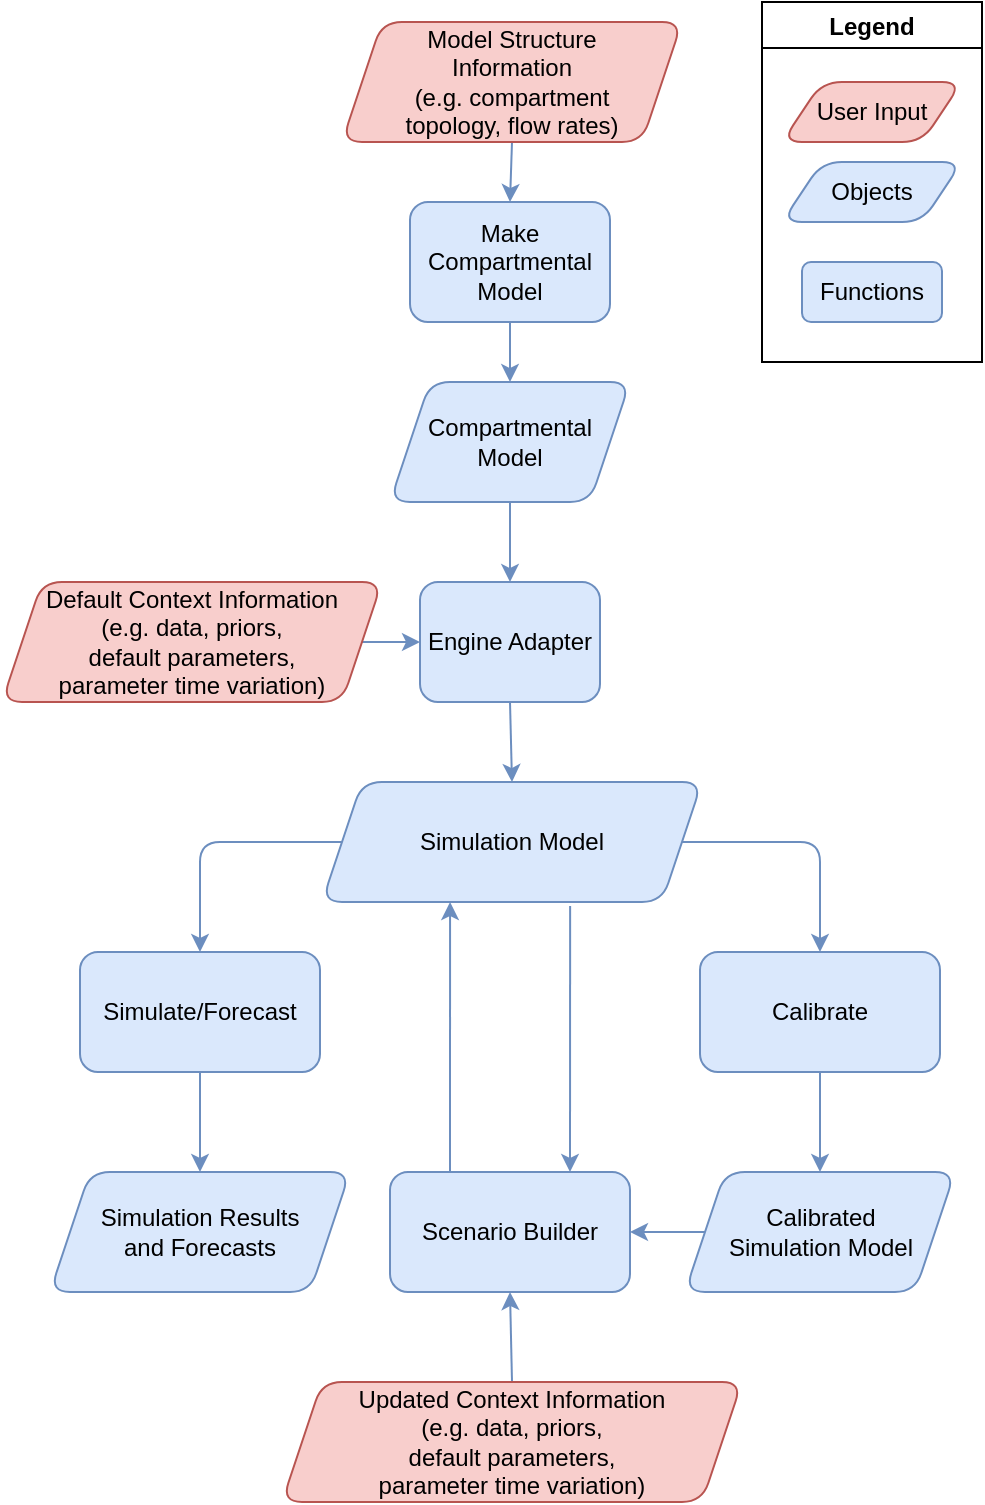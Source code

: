 <mxfile>
    <diagram id="GjGAC8V8NM8fIYpUD1ul" name="Page-1">
        <mxGraphModel dx="898" dy="-128" grid="1" gridSize="10" guides="1" tooltips="1" connect="1" arrows="1" fold="1" page="1" pageScale="1" pageWidth="500" pageHeight="780" math="0" shadow="0">
            <root>
                <mxCell id="0"/>
                <mxCell id="1" parent="0"/>
                <mxCell id="3" style="edgeStyle=none;jumpStyle=arc;jumpSize=22;html=1;exitX=0.5;exitY=1;exitDx=0;exitDy=0;entryX=0.5;entryY=0;entryDx=0;entryDy=0;fillColor=#dae8fc;strokeColor=#6c8ebf;" parent="1" source="4" target="8" edge="1">
                    <mxGeometry relative="1" as="geometry"/>
                </mxCell>
                <mxCell id="4" value="Make Compartmental Model" style="rounded=1;whiteSpace=wrap;html=1;fillColor=#dae8fc;strokeColor=#6c8ebf;" parent="1" vertex="1">
                    <mxGeometry x="204" y="890" width="100" height="60" as="geometry"/>
                </mxCell>
                <mxCell id="5" style="edgeStyle=none;jumpStyle=arc;jumpSize=22;html=1;exitX=0.5;exitY=1;exitDx=0;exitDy=0;entryX=0.5;entryY=0;entryDx=0;entryDy=0;fillColor=#dae8fc;strokeColor=#6c8ebf;" parent="1" source="6" target="4" edge="1">
                    <mxGeometry relative="1" as="geometry"/>
                </mxCell>
                <mxCell id="6" value="Model Structure&lt;br&gt;Information&lt;br&gt;(e.g. compartment&lt;br&gt;topology, flow rates)" style="shape=parallelogram;perimeter=parallelogramPerimeter;whiteSpace=wrap;html=1;fixedSize=1;fillColor=#f8cecc;strokeColor=#b85450;rounded=1;" parent="1" vertex="1">
                    <mxGeometry x="170" y="800" width="170" height="60" as="geometry"/>
                </mxCell>
                <mxCell id="28" style="edgeStyle=none;html=1;exitX=0.5;exitY=1;exitDx=0;exitDy=0;entryX=0.5;entryY=0;entryDx=0;entryDy=0;strokeColor=#6c8ebf;fillColor=#dae8fc;" edge="1" parent="1" source="8" target="10">
                    <mxGeometry relative="1" as="geometry"/>
                </mxCell>
                <mxCell id="8" value="Compartmental Model" style="shape=parallelogram;perimeter=parallelogramPerimeter;whiteSpace=wrap;html=1;fixedSize=1;fillColor=#dae8fc;strokeColor=#6c8ebf;rounded=1;" parent="1" vertex="1">
                    <mxGeometry x="194" y="980" width="120" height="60" as="geometry"/>
                </mxCell>
                <mxCell id="9" style="edgeStyle=none;jumpStyle=arc;jumpSize=22;html=1;exitX=0.5;exitY=1;exitDx=0;exitDy=0;entryX=0.5;entryY=0;entryDx=0;entryDy=0;fillColor=#dae8fc;strokeColor=#6c8ebf;" parent="1" source="10" target="13" edge="1">
                    <mxGeometry relative="1" as="geometry"/>
                </mxCell>
                <mxCell id="10" value="Engine Adapter" style="rounded=1;whiteSpace=wrap;html=1;fillColor=#dae8fc;strokeColor=#6c8ebf;" parent="1" vertex="1">
                    <mxGeometry x="209" y="1080" width="90" height="60" as="geometry"/>
                </mxCell>
                <mxCell id="11" style="edgeStyle=none;jumpStyle=arc;jumpSize=22;html=1;exitX=0;exitY=0.5;exitDx=0;exitDy=0;entryX=0.5;entryY=0;entryDx=0;entryDy=0;fillColor=#dae8fc;strokeColor=#6c8ebf;" parent="1" source="13" target="15" edge="1">
                    <mxGeometry relative="1" as="geometry">
                        <Array as="points">
                            <mxPoint x="99" y="1210"/>
                        </Array>
                    </mxGeometry>
                </mxCell>
                <mxCell id="12" style="edgeStyle=none;jumpStyle=arc;jumpSize=22;html=1;exitX=1;exitY=0.5;exitDx=0;exitDy=0;entryX=0.5;entryY=0;entryDx=0;entryDy=0;fillColor=#dae8fc;strokeColor=#6c8ebf;" parent="1" source="13" target="17" edge="1">
                    <mxGeometry relative="1" as="geometry">
                        <Array as="points">
                            <mxPoint x="409" y="1210"/>
                        </Array>
                    </mxGeometry>
                </mxCell>
                <mxCell id="36" style="edgeStyle=none;html=1;exitX=0.653;exitY=1.033;exitDx=0;exitDy=0;entryX=0.75;entryY=0;entryDx=0;entryDy=0;exitPerimeter=0;strokeColor=#6c8ebf;fillColor=#dae8fc;" edge="1" parent="1" source="13" target="22">
                    <mxGeometry relative="1" as="geometry"/>
                </mxCell>
                <mxCell id="13" value="Simulation Model" style="shape=parallelogram;perimeter=parallelogramPerimeter;whiteSpace=wrap;html=1;fixedSize=1;fillColor=#dae8fc;strokeColor=#6c8ebf;rounded=1;" parent="1" vertex="1">
                    <mxGeometry x="160" y="1180" width="190" height="60" as="geometry"/>
                </mxCell>
                <mxCell id="14" style="edgeStyle=none;jumpStyle=arc;jumpSize=22;html=1;exitX=0.5;exitY=1;exitDx=0;exitDy=0;entryX=0.5;entryY=0;entryDx=0;entryDy=0;fillColor=#dae8fc;strokeColor=#6c8ebf;" parent="1" source="15" target="20" edge="1">
                    <mxGeometry relative="1" as="geometry">
                        <mxPoint x="119" y="1360" as="targetPoint"/>
                    </mxGeometry>
                </mxCell>
                <mxCell id="15" value="Simulate/Forecast" style="rounded=1;whiteSpace=wrap;html=1;fillColor=#dae8fc;strokeColor=#6c8ebf;" parent="1" vertex="1">
                    <mxGeometry x="39" y="1265" width="120" height="60" as="geometry"/>
                </mxCell>
                <mxCell id="16" style="edgeStyle=none;jumpStyle=arc;jumpSize=22;html=1;exitX=0.5;exitY=1;exitDx=0;exitDy=0;entryX=0.5;entryY=0;entryDx=0;entryDy=0;fillColor=#dae8fc;strokeColor=#6c8ebf;" parent="1" source="17" target="19" edge="1">
                    <mxGeometry relative="1" as="geometry">
                        <mxPoint x="459" y="1340" as="targetPoint"/>
                    </mxGeometry>
                </mxCell>
                <mxCell id="17" value="Calibrate" style="rounded=1;whiteSpace=wrap;html=1;fillColor=#dae8fc;strokeColor=#6c8ebf;" parent="1" vertex="1">
                    <mxGeometry x="349" y="1265" width="120" height="60" as="geometry"/>
                </mxCell>
                <mxCell id="18" style="edgeStyle=none;jumpStyle=arc;jumpSize=22;html=1;exitX=0;exitY=0.5;exitDx=0;exitDy=0;entryX=1;entryY=0.5;entryDx=0;entryDy=0;fillColor=#dae8fc;strokeColor=#6c8ebf;" parent="1" source="19" target="22" edge="1">
                    <mxGeometry relative="1" as="geometry"/>
                </mxCell>
                <mxCell id="19" value="Calibrated&lt;br&gt;Simulation Model" style="shape=parallelogram;perimeter=parallelogramPerimeter;whiteSpace=wrap;html=1;fixedSize=1;fillColor=#dae8fc;strokeColor=#6c8ebf;rounded=1;" parent="1" vertex="1">
                    <mxGeometry x="341.5" y="1375" width="135" height="60" as="geometry"/>
                </mxCell>
                <mxCell id="20" value="Simulation Results &lt;br&gt;and Forecasts" style="shape=parallelogram;perimeter=parallelogramPerimeter;whiteSpace=wrap;html=1;fixedSize=1;fillColor=#dae8fc;strokeColor=#6c8ebf;rounded=1;" parent="1" vertex="1">
                    <mxGeometry x="24" y="1375" width="150" height="60" as="geometry"/>
                </mxCell>
                <mxCell id="35" style="edgeStyle=none;html=1;exitX=0.25;exitY=0;exitDx=0;exitDy=0;entryX=0.337;entryY=1;entryDx=0;entryDy=0;entryPerimeter=0;strokeColor=#6c8ebf;fillColor=#dae8fc;" edge="1" parent="1" source="22" target="13">
                    <mxGeometry relative="1" as="geometry"/>
                </mxCell>
                <mxCell id="22" value="Scenario Builder" style="rounded=1;whiteSpace=wrap;html=1;fillColor=#dae8fc;strokeColor=#6c8ebf;" parent="1" vertex="1">
                    <mxGeometry x="194" y="1375" width="120" height="60" as="geometry"/>
                </mxCell>
                <mxCell id="23" style="edgeStyle=none;jumpStyle=arc;jumpSize=22;html=1;exitX=0.5;exitY=1;exitDx=0;exitDy=0;entryX=0;entryY=0.5;entryDx=0;entryDy=0;fillColor=#dae8fc;strokeColor=#6c8ebf;" parent="1" source="24" target="10" edge="1">
                    <mxGeometry relative="1" as="geometry">
                        <Array as="points">
                            <mxPoint x="99" y="1110"/>
                        </Array>
                    </mxGeometry>
                </mxCell>
                <mxCell id="24" value="Default Context Information&lt;br&gt;(e.g. data, priors, &lt;br&gt;default parameters, &lt;br&gt;parameter time variation)" style="shape=parallelogram;perimeter=parallelogramPerimeter;whiteSpace=wrap;html=1;fixedSize=1;fillColor=#f8cecc;strokeColor=#b85450;rounded=1;" parent="1" vertex="1">
                    <mxGeometry y="1080" width="190" height="60" as="geometry"/>
                </mxCell>
                <mxCell id="29" value="Legend" style="swimlane;" vertex="1" parent="1">
                    <mxGeometry x="380" y="790" width="110" height="180" as="geometry"/>
                </mxCell>
                <mxCell id="30" value="Objects" style="shape=parallelogram;perimeter=parallelogramPerimeter;whiteSpace=wrap;html=1;fixedSize=1;fillColor=#dae8fc;strokeColor=#6c8ebf;rounded=1;" vertex="1" parent="29">
                    <mxGeometry x="10" y="80" width="90" height="30" as="geometry"/>
                </mxCell>
                <mxCell id="31" value="Functions" style="rounded=1;whiteSpace=wrap;html=1;fillColor=#dae8fc;strokeColor=#6c8ebf;" vertex="1" parent="29">
                    <mxGeometry x="20" y="130" width="70" height="30" as="geometry"/>
                </mxCell>
                <mxCell id="34" value="User Input" style="shape=parallelogram;perimeter=parallelogramPerimeter;whiteSpace=wrap;html=1;fixedSize=1;fillColor=#f8cecc;strokeColor=#b85450;rounded=1;" vertex="1" parent="29">
                    <mxGeometry x="10" y="40" width="90" height="30" as="geometry"/>
                </mxCell>
                <mxCell id="33" style="edgeStyle=none;html=1;exitX=0.5;exitY=0;exitDx=0;exitDy=0;entryX=0.5;entryY=1;entryDx=0;entryDy=0;strokeColor=#6c8ebf;fillColor=#dae8fc;" edge="1" parent="1" source="32" target="22">
                    <mxGeometry relative="1" as="geometry"/>
                </mxCell>
                <mxCell id="32" value="Updated Context Information&lt;br&gt;(e.g. data, priors, &lt;br&gt;default parameters, &lt;br&gt;parameter time variation)" style="shape=parallelogram;perimeter=parallelogramPerimeter;whiteSpace=wrap;html=1;fixedSize=1;fillColor=#f8cecc;strokeColor=#b85450;rounded=1;" vertex="1" parent="1">
                    <mxGeometry x="140" y="1480" width="230" height="60" as="geometry"/>
                </mxCell>
            </root>
        </mxGraphModel>
    </diagram>
</mxfile>